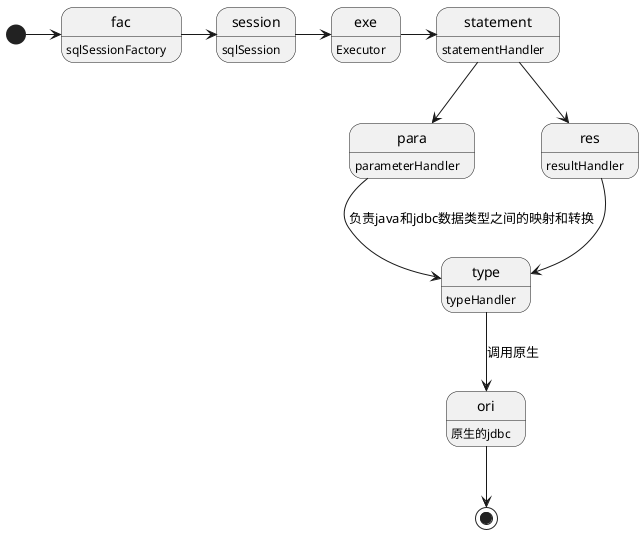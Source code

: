 @startuml
fac: sqlSessionFactory

session: sqlSession

exe: Executor

statement: statementHandler

para: parameterHandler

res: resultHandler

type: typeHandler

ori : 原生的jdbc

[*] -> fac
fac -> session
session -> exe
exe -> statement
statement --> res
statement --> para
para --> type : 负责java和jdbc数据类型之间的映射和转换
res --> type
type --> ori :调用原生
ori --> [*]
@enduml